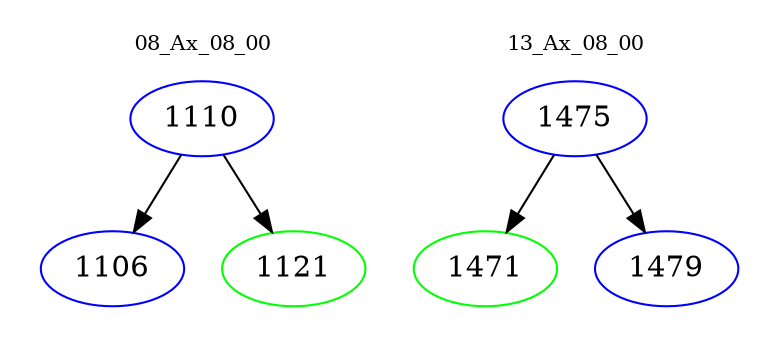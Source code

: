 digraph{
subgraph cluster_0 {
color = white
label = "08_Ax_08_00";
fontsize=10;
T0_1110 [label="1110", color="blue"]
T0_1110 -> T0_1106 [color="black"]
T0_1106 [label="1106", color="blue"]
T0_1110 -> T0_1121 [color="black"]
T0_1121 [label="1121", color="green"]
}
subgraph cluster_1 {
color = white
label = "13_Ax_08_00";
fontsize=10;
T1_1475 [label="1475", color="blue"]
T1_1475 -> T1_1471 [color="black"]
T1_1471 [label="1471", color="green"]
T1_1475 -> T1_1479 [color="black"]
T1_1479 [label="1479", color="blue"]
}
}
